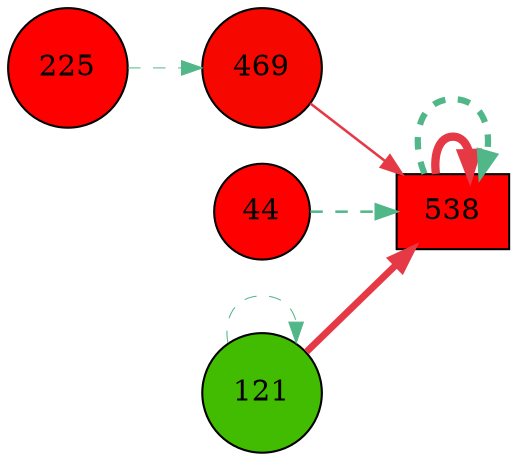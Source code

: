 digraph G{
rankdir=LR;
225 [style=filled, shape=circle, fillcolor="#fe0000", label="225"];
44 [style=filled, shape=circle, fillcolor="#fe0000", label="44"];
469 [style=filled, shape=circle, fillcolor="#f60800", label="469"];
121 [style=filled, shape=circle, fillcolor="#42bc00", label="121"];
538 [style=filled, shape=box, fillcolor="#fe0000", label="538"];
538 -> 538 [color="#e63946",penwidth=4.00];
121 -> 538 [color="#e63946",penwidth=3.28];
469 -> 538 [color="#e63946",penwidth=1.23];
121 -> 121 [color="#52b788",style=dashed,penwidth=0.50];
538 -> 538 [color="#52b788",style=dashed,penwidth=3.00];
44 -> 538 [color="#52b788",style=dashed,penwidth=1.20];
225 -> 469 [color="#52b788",style=dashed,penwidth=0.50];
}